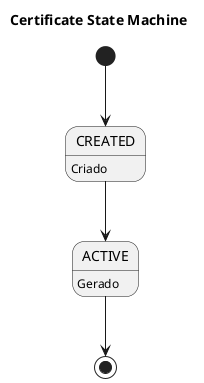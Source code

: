 @startuml Certificate State Machine
title Certificate State Machine
hide empty description

[*] --> CREATED
CREATED --> ACTIVE
CREATED: Criado
ACTIVE: Gerado
ACTIVE --> [*]
@enduml
